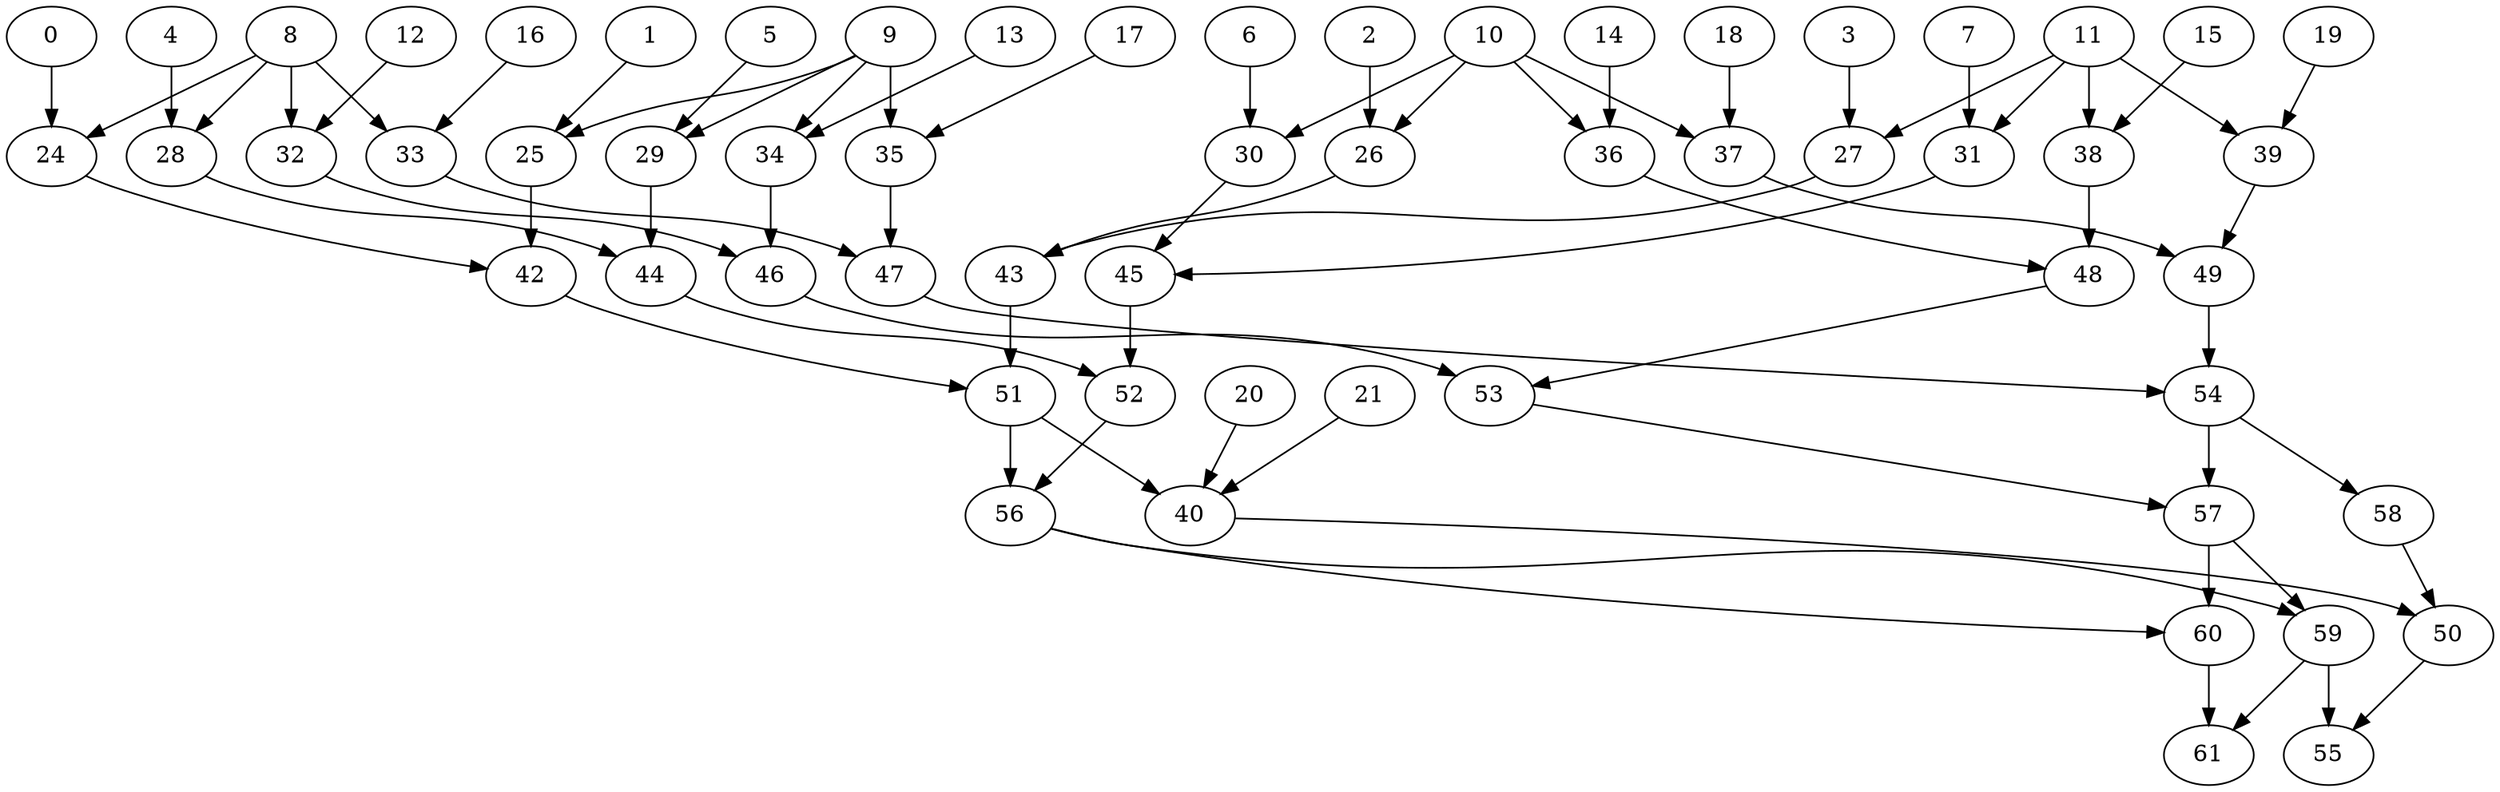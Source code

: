 digraph G {
    0;
    24;
    42;
    1;
    25;
    2;
    26;
    43;
    3;
    27;
    4;
    28;
    44;
    5;
    29;
    6;
    30;
    45;
    7;
    31;
    8;
    32;
    33;
    46;
    47;
    9;
    34;
    35;
    10;
    36;
    37;
    48;
    49;
    11;
    38;
    39;
    12;
    13;
    14;
    15;
    16;
    17;
    18;
    19;
    20;
    40;
    50;
    21;
    51;
    52;
    53;
    54;
    55;
    56;
    57;
    58;
    59;
    60;
    61;
    0 -> 24 [weight=0];
    24 -> 42 [weight=1];
    42 -> 51 [weight=1];
    1 -> 25 [weight=0];
    25 -> 42 [weight=6];
    2 -> 26 [weight=0];
    26 -> 43 [weight=0];
    43 -> 51 [weight=0];
    3 -> 27 [weight=0];
    27 -> 43 [weight=0];
    4 -> 28 [weight=0];
    28 -> 44 [weight=1];
    44 -> 52 [weight=6];
    5 -> 29 [weight=0];
    29 -> 44 [weight=0];
    6 -> 30 [weight=3];
    30 -> 45 [weight=0];
    45 -> 52 [weight=8];
    7 -> 31 [weight=1];
    31 -> 45 [weight=1];
    8 -> 24 [weight=0];
    8 -> 28 [weight=0];
    8 -> 32 [weight=3];
    8 -> 33 [weight=1];
    32 -> 46 [weight=0];
    33 -> 47 [weight=2];
    46 -> 53 [weight=1];
    47 -> 54 [weight=0];
    9 -> 25 [weight=0];
    9 -> 29 [weight=0];
    9 -> 34 [weight=0];
    9 -> 35 [weight=2];
    34 -> 46 [weight=0];
    35 -> 47 [weight=0];
    10 -> 26 [weight=0];
    10 -> 30 [weight=3];
    10 -> 36 [weight=0];
    10 -> 37 [weight=0];
    36 -> 48 [weight=0];
    37 -> 49 [weight=0];
    48 -> 53 [weight=0];
    49 -> 54 [weight=3];
    11 -> 27 [weight=4];
    11 -> 31 [weight=0];
    11 -> 38 [weight=2];
    11 -> 39 [weight=0];
    38 -> 48 [weight=4];
    39 -> 49 [weight=0];
    12 -> 32 [weight=0];
    13 -> 34 [weight=0];
    14 -> 36 [weight=0];
    15 -> 38 [weight=0];
    16 -> 33 [weight=1];
    17 -> 35 [weight=0];
    18 -> 37 [weight=0];
    19 -> 39 [weight=0];
    20 -> 40 [weight=1];
    40 -> 50 [weight=0];
    50 -> 55 [weight=2];
    21 -> 40 [weight=2];
    51 -> 40 [weight=3];
    51 -> 56 [weight=2];
    52 -> 56 [weight=1];
    53 -> 57 [weight=0];
    54 -> 57 [weight=5];
    54 -> 58 [weight=0];
    56 -> 59 [weight=0];
    56 -> 60 [weight=0];
    57 -> 59 [weight=0];
    57 -> 60 [weight=2];
    58 -> 50 [weight=0];
    59 -> 55 [weight=9];
    59 -> 61 [weight=2];
    60 -> 61 [weight=0];
}
